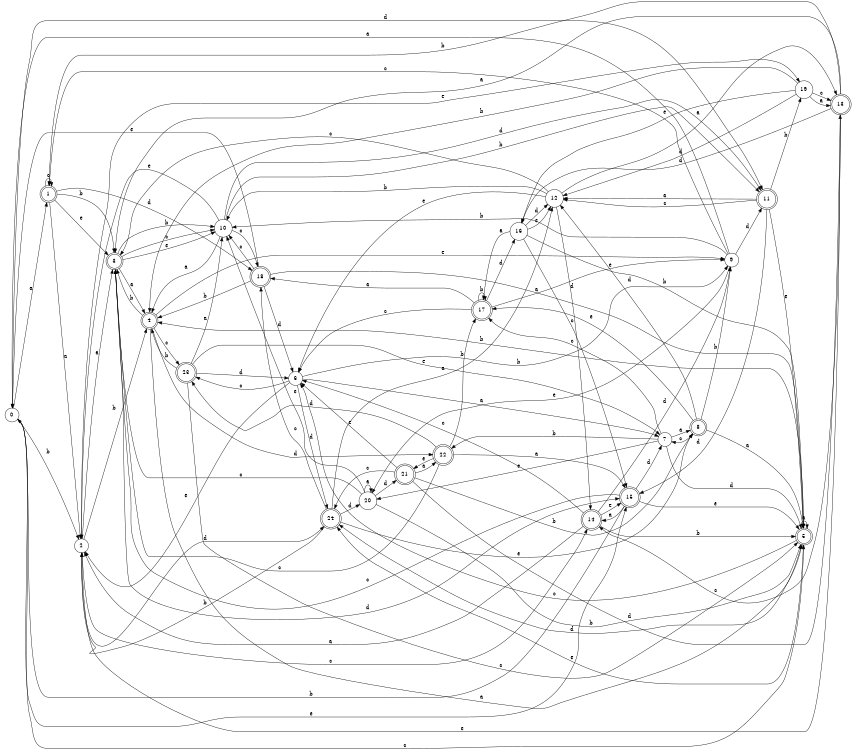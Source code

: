 digraph n20_1 {
__start0 [label="" shape="none"];

rankdir=LR;
size="8,5";

s0 [style="filled", color="black", fillcolor="white" shape="circle", label="0"];
s1 [style="rounded,filled", color="black", fillcolor="white" shape="doublecircle", label="1"];
s2 [style="filled", color="black", fillcolor="white" shape="circle", label="2"];
s3 [style="rounded,filled", color="black", fillcolor="white" shape="doublecircle", label="3"];
s4 [style="rounded,filled", color="black", fillcolor="white" shape="doublecircle", label="4"];
s5 [style="rounded,filled", color="black", fillcolor="white" shape="doublecircle", label="5"];
s6 [style="filled", color="black", fillcolor="white" shape="circle", label="6"];
s7 [style="filled", color="black", fillcolor="white" shape="circle", label="7"];
s8 [style="rounded,filled", color="black", fillcolor="white" shape="doublecircle", label="8"];
s9 [style="filled", color="black", fillcolor="white" shape="circle", label="9"];
s10 [style="filled", color="black", fillcolor="white" shape="circle", label="10"];
s11 [style="rounded,filled", color="black", fillcolor="white" shape="doublecircle", label="11"];
s12 [style="filled", color="black", fillcolor="white" shape="circle", label="12"];
s13 [style="rounded,filled", color="black", fillcolor="white" shape="doublecircle", label="13"];
s14 [style="rounded,filled", color="black", fillcolor="white" shape="doublecircle", label="14"];
s15 [style="rounded,filled", color="black", fillcolor="white" shape="doublecircle", label="15"];
s16 [style="filled", color="black", fillcolor="white" shape="circle", label="16"];
s17 [style="rounded,filled", color="black", fillcolor="white" shape="doublecircle", label="17"];
s18 [style="rounded,filled", color="black", fillcolor="white" shape="doublecircle", label="18"];
s19 [style="filled", color="black", fillcolor="white" shape="circle", label="19"];
s20 [style="filled", color="black", fillcolor="white" shape="circle", label="20"];
s21 [style="rounded,filled", color="black", fillcolor="white" shape="doublecircle", label="21"];
s22 [style="rounded,filled", color="black", fillcolor="white" shape="doublecircle", label="22"];
s23 [style="rounded,filled", color="black", fillcolor="white" shape="doublecircle", label="23"];
s24 [style="rounded,filled", color="black", fillcolor="white" shape="doublecircle", label="24"];
s0 -> s1 [label="a"];
s0 -> s2 [label="b"];
s0 -> s5 [label="c"];
s0 -> s11 [label="d"];
s0 -> s15 [label="e"];
s1 -> s2 [label="a"];
s1 -> s3 [label="b"];
s1 -> s1 [label="c"];
s1 -> s18 [label="d"];
s1 -> s3 [label="e"];
s2 -> s3 [label="a"];
s2 -> s4 [label="b"];
s2 -> s14 [label="c"];
s2 -> s24 [label="d"];
s2 -> s19 [label="e"];
s3 -> s4 [label="a"];
s3 -> s10 [label="b"];
s3 -> s10 [label="c"];
s3 -> s15 [label="d"];
s3 -> s10 [label="e"];
s4 -> s5 [label="a"];
s4 -> s3 [label="b"];
s4 -> s23 [label="c"];
s4 -> s22 [label="d"];
s4 -> s9 [label="e"];
s5 -> s5 [label="a"];
s5 -> s4 [label="b"];
s5 -> s6 [label="c"];
s5 -> s24 [label="d"];
s5 -> s24 [label="e"];
s6 -> s7 [label="a"];
s6 -> s9 [label="b"];
s6 -> s23 [label="c"];
s6 -> s24 [label="d"];
s6 -> s2 [label="e"];
s7 -> s8 [label="a"];
s7 -> s22 [label="b"];
s7 -> s17 [label="c"];
s7 -> s5 [label="d"];
s7 -> s20 [label="e"];
s8 -> s5 [label="a"];
s8 -> s9 [label="b"];
s8 -> s7 [label="c"];
s8 -> s12 [label="d"];
s8 -> s17 [label="e"];
s9 -> s0 [label="a"];
s9 -> s10 [label="b"];
s9 -> s1 [label="c"];
s9 -> s11 [label="d"];
s9 -> s20 [label="e"];
s10 -> s4 [label="a"];
s10 -> s11 [label="b"];
s10 -> s18 [label="c"];
s10 -> s11 [label="d"];
s10 -> s2 [label="e"];
s11 -> s12 [label="a"];
s11 -> s19 [label="b"];
s11 -> s12 [label="c"];
s11 -> s15 [label="d"];
s11 -> s5 [label="e"];
s12 -> s13 [label="a"];
s12 -> s10 [label="b"];
s12 -> s3 [label="c"];
s12 -> s14 [label="d"];
s12 -> s6 [label="e"];
s13 -> s3 [label="a"];
s13 -> s1 [label="b"];
s13 -> s14 [label="c"];
s13 -> s16 [label="d"];
s13 -> s2 [label="e"];
s14 -> s2 [label="a"];
s14 -> s5 [label="b"];
s14 -> s6 [label="c"];
s14 -> s9 [label="d"];
s14 -> s15 [label="e"];
s15 -> s14 [label="a"];
s15 -> s0 [label="b"];
s15 -> s3 [label="c"];
s15 -> s7 [label="d"];
s15 -> s5 [label="e"];
s16 -> s17 [label="a"];
s16 -> s5 [label="b"];
s16 -> s15 [label="c"];
s16 -> s12 [label="d"];
s16 -> s12 [label="e"];
s17 -> s18 [label="a"];
s17 -> s17 [label="b"];
s17 -> s6 [label="c"];
s17 -> s16 [label="d"];
s17 -> s9 [label="e"];
s18 -> s5 [label="a"];
s18 -> s4 [label="b"];
s18 -> s10 [label="c"];
s18 -> s6 [label="d"];
s18 -> s0 [label="e"];
s19 -> s13 [label="a"];
s19 -> s4 [label="b"];
s19 -> s13 [label="c"];
s19 -> s12 [label="d"];
s19 -> s16 [label="e"];
s20 -> s20 [label="a"];
s20 -> s5 [label="b"];
s20 -> s3 [label="c"];
s20 -> s21 [label="d"];
s20 -> s10 [label="e"];
s21 -> s22 [label="a"];
s21 -> s8 [label="b"];
s21 -> s24 [label="c"];
s21 -> s13 [label="d"];
s21 -> s6 [label="e"];
s22 -> s15 [label="a"];
s22 -> s17 [label="b"];
s22 -> s3 [label="c"];
s22 -> s23 [label="d"];
s22 -> s21 [label="e"];
s23 -> s10 [label="a"];
s23 -> s4 [label="b"];
s23 -> s5 [label="c"];
s23 -> s6 [label="d"];
s23 -> s7 [label="e"];
s24 -> s12 [label="a"];
s24 -> s2 [label="b"];
s24 -> s18 [label="c"];
s24 -> s20 [label="d"];
s24 -> s8 [label="e"];

}